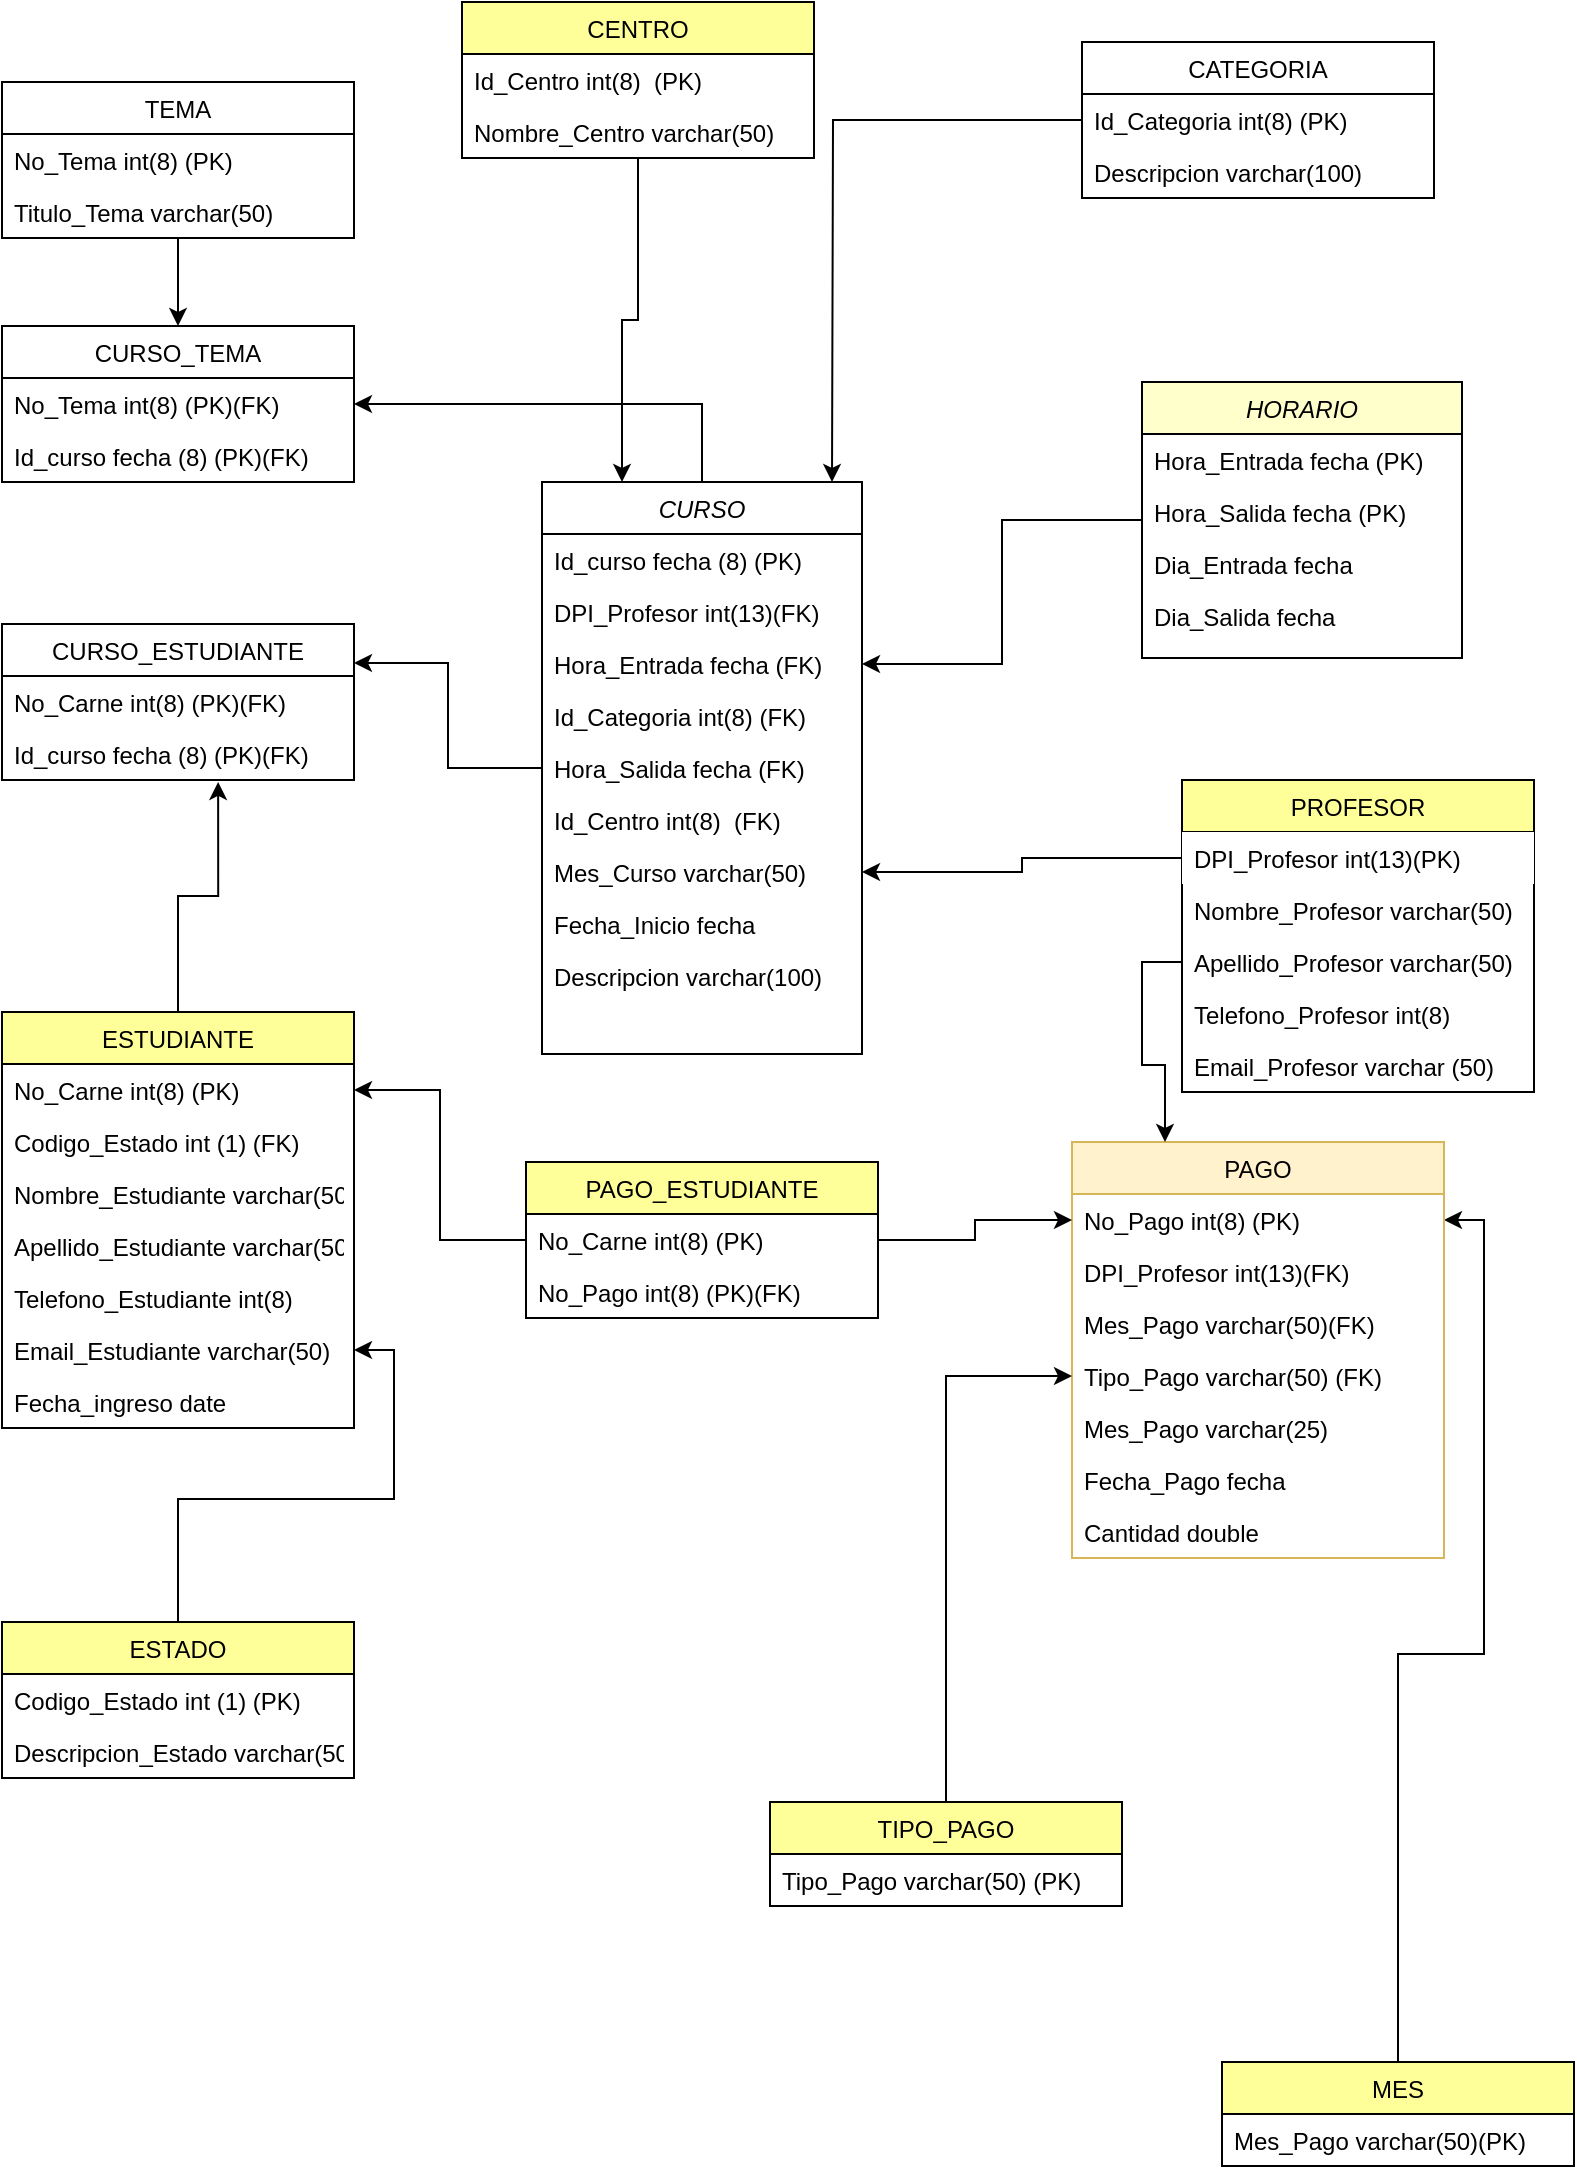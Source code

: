 <mxfile version="13.1.3" type="device"><diagram id="C5RBs43oDa-KdzZeNtuy" name="Page-1"><mxGraphModel dx="1038" dy="575" grid="1" gridSize="10" guides="1" tooltips="1" connect="1" arrows="1" fold="1" page="1" pageScale="1" pageWidth="827" pageHeight="1169" math="0" shadow="0"><root><mxCell id="WIyWlLk6GJQsqaUBKTNV-0"/><mxCell id="WIyWlLk6GJQsqaUBKTNV-1" parent="WIyWlLk6GJQsqaUBKTNV-0"/><mxCell id="M3o_9QvuT9rY6l137p_Y-1" style="edgeStyle=orthogonalEdgeStyle;rounded=0;orthogonalLoop=1;jettySize=auto;html=1;entryX=1;entryY=0.5;entryDx=0;entryDy=0;" parent="WIyWlLk6GJQsqaUBKTNV-1" source="wBYj8rHBzTGOZa2m5VuH-0" target="aIwTO0gA1lq2qAY9aOVe-8" edge="1"><mxGeometry relative="1" as="geometry"/></mxCell><mxCell id="M3o_9QvuT9rY6l137p_Y-36" style="edgeStyle=orthogonalEdgeStyle;rounded=0;orthogonalLoop=1;jettySize=auto;html=1;entryX=0.75;entryY=0;entryDx=0;entryDy=0;exitX=0;exitY=0.5;exitDx=0;exitDy=0;" parent="WIyWlLk6GJQsqaUBKTNV-1" source="aIwTO0gA1lq2qAY9aOVe-22" edge="1"><mxGeometry relative="1" as="geometry"><mxPoint x="595" y="99" as="sourcePoint"/><mxPoint x="445" y="280" as="targetPoint"/></mxGeometry></mxCell><mxCell id="M3o_9QvuT9rY6l137p_Y-42" style="edgeStyle=orthogonalEdgeStyle;rounded=0;orthogonalLoop=1;jettySize=auto;html=1;entryX=0.25;entryY=0;entryDx=0;entryDy=0;" parent="WIyWlLk6GJQsqaUBKTNV-1" source="aIwTO0gA1lq2qAY9aOVe-4" target="aIwTO0gA1lq2qAY9aOVe-16" edge="1"><mxGeometry relative="1" as="geometry"/></mxCell><mxCell id="aIwTO0gA1lq2qAY9aOVe-21" value="CATEGORIA" style="swimlane;fontStyle=0;childLayout=stackLayout;horizontal=1;startSize=26;fillColor=none;horizontalStack=0;resizeParent=1;resizeParentMax=0;resizeLast=0;collapsible=1;marginBottom=0;" parent="WIyWlLk6GJQsqaUBKTNV-1" vertex="1"><mxGeometry x="570" y="60" width="176" height="78" as="geometry"/></mxCell><mxCell id="aIwTO0gA1lq2qAY9aOVe-22" value="Id_Categoria int(8) (PK)" style="text;strokeColor=none;fillColor=none;align=left;verticalAlign=top;spacingLeft=4;spacingRight=4;overflow=hidden;rotatable=0;points=[[0,0.5],[1,0.5]];portConstraint=eastwest;" parent="aIwTO0gA1lq2qAY9aOVe-21" vertex="1"><mxGeometry y="26" width="176" height="26" as="geometry"/></mxCell><mxCell id="aIwTO0gA1lq2qAY9aOVe-23" value="Descripcion varchar(100)" style="text;strokeColor=none;fillColor=none;align=left;verticalAlign=top;spacingLeft=4;spacingRight=4;overflow=hidden;rotatable=0;points=[[0,0.5],[1,0.5]];portConstraint=eastwest;" parent="aIwTO0gA1lq2qAY9aOVe-21" vertex="1"><mxGeometry y="52" width="176" height="26" as="geometry"/></mxCell><mxCell id="aIwTO0gA1lq2qAY9aOVe-4" value="CENTRO" style="swimlane;fontStyle=0;childLayout=stackLayout;horizontal=1;startSize=26;fillColor=#FFFF99;horizontalStack=0;resizeParent=1;resizeParentMax=0;resizeLast=0;collapsible=1;marginBottom=0;" parent="WIyWlLk6GJQsqaUBKTNV-1" vertex="1"><mxGeometry x="260" y="40" width="176" height="78" as="geometry"/></mxCell><mxCell id="aIwTO0gA1lq2qAY9aOVe-5" value="Id_Centro int(8)  (PK)" style="text;strokeColor=none;fillColor=none;align=left;verticalAlign=top;spacingLeft=4;spacingRight=4;overflow=hidden;rotatable=0;points=[[0,0.5],[1,0.5]];portConstraint=eastwest;" parent="aIwTO0gA1lq2qAY9aOVe-4" vertex="1"><mxGeometry y="26" width="176" height="26" as="geometry"/></mxCell><mxCell id="aIwTO0gA1lq2qAY9aOVe-6" value="Nombre_Centro varchar(50)" style="text;strokeColor=none;fillColor=none;align=left;verticalAlign=top;spacingLeft=4;spacingRight=4;overflow=hidden;rotatable=0;points=[[0,0.5],[1,0.5]];portConstraint=eastwest;" parent="aIwTO0gA1lq2qAY9aOVe-4" vertex="1"><mxGeometry y="52" width="176" height="26" as="geometry"/></mxCell><mxCell id="aIwTO0gA1lq2qAY9aOVe-7" value="PAGO" style="swimlane;fontStyle=0;childLayout=stackLayout;horizontal=1;startSize=26;fillColor=#fff2cc;horizontalStack=0;resizeParent=1;resizeParentMax=0;resizeLast=0;collapsible=1;marginBottom=0;strokeColor=#d6b656;" parent="WIyWlLk6GJQsqaUBKTNV-1" vertex="1"><mxGeometry x="565" y="610" width="186" height="208" as="geometry"/></mxCell><mxCell id="aIwTO0gA1lq2qAY9aOVe-8" value="No_Pago int(8) (PK)" style="text;strokeColor=none;fillColor=none;align=left;verticalAlign=top;spacingLeft=4;spacingRight=4;overflow=hidden;rotatable=0;points=[[0,0.5],[1,0.5]];portConstraint=eastwest;" parent="aIwTO0gA1lq2qAY9aOVe-7" vertex="1"><mxGeometry y="26" width="186" height="26" as="geometry"/></mxCell><mxCell id="M3o_9QvuT9rY6l137p_Y-4" value="DPI_Profesor int(13)(FK)" style="text;strokeColor=none;fillColor=none;align=left;verticalAlign=top;spacingLeft=4;spacingRight=4;overflow=hidden;rotatable=0;points=[[0,0.5],[1,0.5]];portConstraint=eastwest;" parent="aIwTO0gA1lq2qAY9aOVe-7" vertex="1"><mxGeometry y="52" width="186" height="26" as="geometry"/></mxCell><mxCell id="M3o_9QvuT9rY6l137p_Y-0" value="Mes_Pago varchar(50)(FK)" style="text;strokeColor=none;fillColor=none;align=left;verticalAlign=top;spacingLeft=4;spacingRight=4;overflow=hidden;rotatable=0;points=[[0,0.5],[1,0.5]];portConstraint=eastwest;" parent="aIwTO0gA1lq2qAY9aOVe-7" vertex="1"><mxGeometry y="78" width="186" height="26" as="geometry"/></mxCell><mxCell id="M3o_9QvuT9rY6l137p_Y-2" value="Tipo_Pago varchar(50) (FK)" style="text;strokeColor=none;fillColor=none;align=left;verticalAlign=top;spacingLeft=4;spacingRight=4;overflow=hidden;rotatable=0;points=[[0,0.5],[1,0.5]];portConstraint=eastwest;" parent="aIwTO0gA1lq2qAY9aOVe-7" vertex="1"><mxGeometry y="104" width="186" height="26" as="geometry"/></mxCell><mxCell id="aIwTO0gA1lq2qAY9aOVe-9" value="Mes_Pago varchar(25)" style="text;strokeColor=none;fillColor=none;align=left;verticalAlign=top;spacingLeft=4;spacingRight=4;overflow=hidden;rotatable=0;points=[[0,0.5],[1,0.5]];portConstraint=eastwest;" parent="aIwTO0gA1lq2qAY9aOVe-7" vertex="1"><mxGeometry y="130" width="186" height="26" as="geometry"/></mxCell><mxCell id="aIwTO0gA1lq2qAY9aOVe-10" value="Fecha_Pago fecha" style="text;strokeColor=none;fillColor=none;align=left;verticalAlign=top;spacingLeft=4;spacingRight=4;overflow=hidden;rotatable=0;points=[[0,0.5],[1,0.5]];portConstraint=eastwest;" parent="aIwTO0gA1lq2qAY9aOVe-7" vertex="1"><mxGeometry y="156" width="186" height="26" as="geometry"/></mxCell><mxCell id="aIwTO0gA1lq2qAY9aOVe-11" value="Cantidad double" style="text;strokeColor=none;fillColor=none;align=left;verticalAlign=top;spacingLeft=4;spacingRight=4;overflow=hidden;rotatable=0;points=[[0,0.5],[1,0.5]];portConstraint=eastwest;" parent="aIwTO0gA1lq2qAY9aOVe-7" vertex="1"><mxGeometry y="182" width="186" height="26" as="geometry"/></mxCell><mxCell id="M3o_9QvuT9rY6l137p_Y-27" style="edgeStyle=orthogonalEdgeStyle;rounded=0;orthogonalLoop=1;jettySize=auto;html=1;entryX=1;entryY=0.5;entryDx=0;entryDy=0;" parent="WIyWlLk6GJQsqaUBKTNV-1" source="zkfFHV4jXpPFQw0GAbJ--0" target="M3o_9QvuT9rY6l137p_Y-25" edge="1"><mxGeometry relative="1" as="geometry"/></mxCell><mxCell id="M3o_9QvuT9rY6l137p_Y-24" style="edgeStyle=orthogonalEdgeStyle;rounded=0;orthogonalLoop=1;jettySize=auto;html=1;entryX=0.614;entryY=1.038;entryDx=0;entryDy=0;entryPerimeter=0;" parent="WIyWlLk6GJQsqaUBKTNV-1" source="aIwTO0gA1lq2qAY9aOVe-24" target="X56nxPEB6vt_AqjzPzre-3" edge="1"><mxGeometry relative="1" as="geometry"/></mxCell><mxCell id="M3o_9QvuT9rY6l137p_Y-18" style="edgeStyle=orthogonalEdgeStyle;rounded=0;orthogonalLoop=1;jettySize=auto;html=1;" parent="WIyWlLk6GJQsqaUBKTNV-1" source="wBYj8rHBzTGOZa2m5VuH-3" target="M3o_9QvuT9rY6l137p_Y-2" edge="1"><mxGeometry relative="1" as="geometry"/></mxCell><mxCell id="aIwTO0gA1lq2qAY9aOVe-30" value="PROFESOR" style="swimlane;fontStyle=0;childLayout=stackLayout;horizontal=1;startSize=26;fillColor=#FFFF99;horizontalStack=0;resizeParent=1;resizeParentMax=0;resizeLast=0;collapsible=1;marginBottom=0;" parent="WIyWlLk6GJQsqaUBKTNV-1" vertex="1"><mxGeometry x="620" y="429" width="176" height="156" as="geometry"/></mxCell><mxCell id="M3o_9QvuT9rY6l137p_Y-20" value="DPI_Profesor int(13)(PK)" style="text;strokeColor=none;fillColor=#FFFFFF;align=left;verticalAlign=top;spacingLeft=4;spacingRight=4;overflow=hidden;rotatable=0;points=[[0,0.5],[1,0.5]];portConstraint=eastwest;" parent="aIwTO0gA1lq2qAY9aOVe-30" vertex="1"><mxGeometry y="26" width="176" height="26" as="geometry"/></mxCell><mxCell id="aIwTO0gA1lq2qAY9aOVe-32" value="Nombre_Profesor varchar(50)" style="text;strokeColor=none;fillColor=none;align=left;verticalAlign=top;spacingLeft=4;spacingRight=4;overflow=hidden;rotatable=0;points=[[0,0.5],[1,0.5]];portConstraint=eastwest;" parent="aIwTO0gA1lq2qAY9aOVe-30" vertex="1"><mxGeometry y="52" width="176" height="26" as="geometry"/></mxCell><mxCell id="aIwTO0gA1lq2qAY9aOVe-33" value="Apellido_Profesor varchar(50)" style="text;strokeColor=none;fillColor=none;align=left;verticalAlign=top;spacingLeft=4;spacingRight=4;overflow=hidden;rotatable=0;points=[[0,0.5],[1,0.5]];portConstraint=eastwest;" parent="aIwTO0gA1lq2qAY9aOVe-30" vertex="1"><mxGeometry y="78" width="176" height="26" as="geometry"/></mxCell><mxCell id="aIwTO0gA1lq2qAY9aOVe-34" value="Telefono_Profesor int(8)" style="text;strokeColor=none;fillColor=none;align=left;verticalAlign=top;spacingLeft=4;spacingRight=4;overflow=hidden;rotatable=0;points=[[0,0.5],[1,0.5]];portConstraint=eastwest;" parent="aIwTO0gA1lq2qAY9aOVe-30" vertex="1"><mxGeometry y="104" width="176" height="26" as="geometry"/></mxCell><mxCell id="aIwTO0gA1lq2qAY9aOVe-35" value="Email_Profesor varchar (50)" style="text;strokeColor=none;fillColor=none;align=left;verticalAlign=top;spacingLeft=4;spacingRight=4;overflow=hidden;rotatable=0;points=[[0,0.5],[1,0.5]];portConstraint=eastwest;" parent="aIwTO0gA1lq2qAY9aOVe-30" vertex="1"><mxGeometry y="130" width="176" height="26" as="geometry"/></mxCell><mxCell id="M3o_9QvuT9rY6l137p_Y-33" style="edgeStyle=orthogonalEdgeStyle;rounded=0;orthogonalLoop=1;jettySize=auto;html=1;entryX=1;entryY=0.5;entryDx=0;entryDy=0;" parent="WIyWlLk6GJQsqaUBKTNV-1" source="aIwTO0gA1lq2qAY9aOVe-16" target="aIwTO0gA1lq2qAY9aOVe-14" edge="1"><mxGeometry relative="1" as="geometry"/></mxCell><mxCell id="X56nxPEB6vt_AqjzPzre-6" style="edgeStyle=orthogonalEdgeStyle;rounded=0;orthogonalLoop=1;jettySize=auto;html=1;entryX=1;entryY=0.25;entryDx=0;entryDy=0;" parent="WIyWlLk6GJQsqaUBKTNV-1" source="aIwTO0gA1lq2qAY9aOVe-16" target="X56nxPEB6vt_AqjzPzre-0" edge="1"><mxGeometry relative="1" as="geometry"/></mxCell><mxCell id="aIwTO0gA1lq2qAY9aOVe-16" value="CURSO" style="swimlane;fontStyle=2;align=center;verticalAlign=top;childLayout=stackLayout;horizontal=1;startSize=26;horizontalStack=0;resizeParent=1;resizeLast=0;collapsible=1;marginBottom=0;rounded=0;shadow=0;strokeWidth=1;" parent="WIyWlLk6GJQsqaUBKTNV-1" vertex="1"><mxGeometry x="300" y="280" width="160" height="286" as="geometry"><mxRectangle x="230" y="140" width="160" height="26" as="alternateBounds"/></mxGeometry></mxCell><mxCell id="aIwTO0gA1lq2qAY9aOVe-17" value="Id_curso fecha (8) (PK)" style="text;align=left;verticalAlign=top;spacingLeft=4;spacingRight=4;overflow=hidden;rotatable=0;points=[[0,0.5],[1,0.5]];portConstraint=eastwest;" parent="aIwTO0gA1lq2qAY9aOVe-16" vertex="1"><mxGeometry y="26" width="160" height="26" as="geometry"/></mxCell><mxCell id="aIwTO0gA1lq2qAY9aOVe-31" value="DPI_Profesor int(13)(FK)" style="text;strokeColor=none;fillColor=none;align=left;verticalAlign=top;spacingLeft=4;spacingRight=4;overflow=hidden;rotatable=0;points=[[0,0.5],[1,0.5]];portConstraint=eastwest;" parent="aIwTO0gA1lq2qAY9aOVe-16" vertex="1"><mxGeometry y="52" width="160" height="26" as="geometry"/></mxCell><mxCell id="M3o_9QvuT9rY6l137p_Y-25" value="Hora_Entrada fecha (FK)" style="text;align=left;verticalAlign=top;spacingLeft=4;spacingRight=4;overflow=hidden;rotatable=0;points=[[0,0.5],[1,0.5]];portConstraint=eastwest;" parent="aIwTO0gA1lq2qAY9aOVe-16" vertex="1"><mxGeometry y="78" width="160" height="26" as="geometry"/></mxCell><mxCell id="M3o_9QvuT9rY6l137p_Y-35" value="Id_Categoria int(8) (FK)" style="text;strokeColor=none;fillColor=none;align=left;verticalAlign=top;spacingLeft=4;spacingRight=4;overflow=hidden;rotatable=0;points=[[0,0.5],[1,0.5]];portConstraint=eastwest;" parent="aIwTO0gA1lq2qAY9aOVe-16" vertex="1"><mxGeometry y="104" width="160" height="26" as="geometry"/></mxCell><mxCell id="M3o_9QvuT9rY6l137p_Y-26" value="Hora_Salida fecha (FK)" style="text;align=left;verticalAlign=top;spacingLeft=4;spacingRight=4;overflow=hidden;rotatable=0;points=[[0,0.5],[1,0.5]];portConstraint=eastwest;rounded=0;shadow=0;html=0;" parent="aIwTO0gA1lq2qAY9aOVe-16" vertex="1"><mxGeometry y="130" width="160" height="26" as="geometry"/></mxCell><mxCell id="M3o_9QvuT9rY6l137p_Y-37" value="Id_Centro int(8)  (FK)" style="text;strokeColor=none;fillColor=none;align=left;verticalAlign=top;spacingLeft=4;spacingRight=4;overflow=hidden;rotatable=0;points=[[0,0.5],[1,0.5]];portConstraint=eastwest;" parent="aIwTO0gA1lq2qAY9aOVe-16" vertex="1"><mxGeometry y="156" width="160" height="26" as="geometry"/></mxCell><mxCell id="aIwTO0gA1lq2qAY9aOVe-18" value="Mes_Curso varchar(50)" style="text;align=left;verticalAlign=top;spacingLeft=4;spacingRight=4;overflow=hidden;rotatable=0;points=[[0,0.5],[1,0.5]];portConstraint=eastwest;rounded=0;shadow=0;html=0;" parent="aIwTO0gA1lq2qAY9aOVe-16" vertex="1"><mxGeometry y="182" width="160" height="26" as="geometry"/></mxCell><mxCell id="aIwTO0gA1lq2qAY9aOVe-19" value="Fecha_Inicio fecha " style="text;align=left;verticalAlign=top;spacingLeft=4;spacingRight=4;overflow=hidden;rotatable=0;points=[[0,0.5],[1,0.5]];portConstraint=eastwest;rounded=0;shadow=0;html=0;" parent="aIwTO0gA1lq2qAY9aOVe-16" vertex="1"><mxGeometry y="208" width="160" height="26" as="geometry"/></mxCell><mxCell id="aIwTO0gA1lq2qAY9aOVe-20" value="Descripcion varchar(100)" style="text;align=left;verticalAlign=top;spacingLeft=4;spacingRight=4;overflow=hidden;rotatable=0;points=[[0,0.5],[1,0.5]];portConstraint=eastwest;" parent="aIwTO0gA1lq2qAY9aOVe-16" vertex="1"><mxGeometry y="234" width="160" height="26" as="geometry"/></mxCell><mxCell id="zkfFHV4jXpPFQw0GAbJ--0" value="HORARIO" style="swimlane;fontStyle=2;align=center;verticalAlign=top;childLayout=stackLayout;horizontal=1;startSize=26;horizontalStack=0;resizeParent=1;resizeLast=0;collapsible=1;marginBottom=0;rounded=0;shadow=0;strokeWidth=1;fillColor=#FFFFCC;" parent="WIyWlLk6GJQsqaUBKTNV-1" vertex="1"><mxGeometry x="600" y="230" width="160" height="138" as="geometry"><mxRectangle x="230" y="140" width="160" height="26" as="alternateBounds"/></mxGeometry></mxCell><mxCell id="zkfFHV4jXpPFQw0GAbJ--1" value="Hora_Entrada fecha (PK)" style="text;align=left;verticalAlign=top;spacingLeft=4;spacingRight=4;overflow=hidden;rotatable=0;points=[[0,0.5],[1,0.5]];portConstraint=eastwest;" parent="zkfFHV4jXpPFQw0GAbJ--0" vertex="1"><mxGeometry y="26" width="160" height="26" as="geometry"/></mxCell><mxCell id="zkfFHV4jXpPFQw0GAbJ--2" value="Hora_Salida fecha (PK)" style="text;align=left;verticalAlign=top;spacingLeft=4;spacingRight=4;overflow=hidden;rotatable=0;points=[[0,0.5],[1,0.5]];portConstraint=eastwest;rounded=0;shadow=0;html=0;" parent="zkfFHV4jXpPFQw0GAbJ--0" vertex="1"><mxGeometry y="52" width="160" height="26" as="geometry"/></mxCell><mxCell id="zkfFHV4jXpPFQw0GAbJ--3" value="Dia_Entrada fecha " style="text;align=left;verticalAlign=top;spacingLeft=4;spacingRight=4;overflow=hidden;rotatable=0;points=[[0,0.5],[1,0.5]];portConstraint=eastwest;rounded=0;shadow=0;html=0;" parent="zkfFHV4jXpPFQw0GAbJ--0" vertex="1"><mxGeometry y="78" width="160" height="26" as="geometry"/></mxCell><mxCell id="zkfFHV4jXpPFQw0GAbJ--5" value="Dia_Salida fecha" style="text;align=left;verticalAlign=top;spacingLeft=4;spacingRight=4;overflow=hidden;rotatable=0;points=[[0,0.5],[1,0.5]];portConstraint=eastwest;" parent="zkfFHV4jXpPFQw0GAbJ--0" vertex="1"><mxGeometry y="104" width="160" height="26" as="geometry"/></mxCell><mxCell id="aIwTO0gA1lq2qAY9aOVe-13" value="CURSO_TEMA" style="swimlane;fontStyle=0;childLayout=stackLayout;horizontal=1;startSize=26;fillColor=#FFFFFF;horizontalStack=0;resizeParent=1;resizeParentMax=0;resizeLast=0;collapsible=1;marginBottom=0;" parent="WIyWlLk6GJQsqaUBKTNV-1" vertex="1"><mxGeometry x="30" y="202" width="176" height="78" as="geometry"/></mxCell><mxCell id="aIwTO0gA1lq2qAY9aOVe-14" value="No_Tema int(8) (PK)(FK)" style="text;strokeColor=none;fillColor=none;align=left;verticalAlign=top;spacingLeft=4;spacingRight=4;overflow=hidden;rotatable=0;points=[[0,0.5],[1,0.5]];portConstraint=eastwest;" parent="aIwTO0gA1lq2qAY9aOVe-13" vertex="1"><mxGeometry y="26" width="176" height="26" as="geometry"/></mxCell><mxCell id="aIwTO0gA1lq2qAY9aOVe-15" value="Id_curso fecha (8) (PK)(FK)" style="text;strokeColor=none;fillColor=none;align=left;verticalAlign=top;spacingLeft=4;spacingRight=4;overflow=hidden;rotatable=0;points=[[0,0.5],[1,0.5]];portConstraint=eastwest;" parent="aIwTO0gA1lq2qAY9aOVe-13" vertex="1"><mxGeometry y="52" width="176" height="26" as="geometry"/></mxCell><mxCell id="X56nxPEB6vt_AqjzPzre-0" value="CURSO_ESTUDIANTE" style="swimlane;fontStyle=0;childLayout=stackLayout;horizontal=1;startSize=26;fillColor=#FFFFFF;horizontalStack=0;resizeParent=1;resizeParentMax=0;resizeLast=0;collapsible=1;marginBottom=0;" parent="WIyWlLk6GJQsqaUBKTNV-1" vertex="1"><mxGeometry x="30" y="351" width="176" height="78" as="geometry"/></mxCell><mxCell id="X56nxPEB6vt_AqjzPzre-1" value="No_Carne int(8) (PK)(FK)" style="text;strokeColor=none;fillColor=none;align=left;verticalAlign=top;spacingLeft=4;spacingRight=4;overflow=hidden;rotatable=0;points=[[0,0.5],[1,0.5]];portConstraint=eastwest;" parent="X56nxPEB6vt_AqjzPzre-0" vertex="1"><mxGeometry y="26" width="176" height="26" as="geometry"/></mxCell><mxCell id="X56nxPEB6vt_AqjzPzre-3" value="Id_curso fecha (8) (PK)(FK)" style="text;strokeColor=none;fillColor=none;align=left;verticalAlign=top;spacingLeft=4;spacingRight=4;overflow=hidden;rotatable=0;points=[[0,0.5],[1,0.5]];portConstraint=eastwest;" parent="X56nxPEB6vt_AqjzPzre-0" vertex="1"><mxGeometry y="52" width="176" height="26" as="geometry"/></mxCell><mxCell id="wBYj8rHBzTGOZa2m5VuH-0" value="MES" style="swimlane;fontStyle=0;childLayout=stackLayout;horizontal=1;startSize=26;fillColor=#FFFF99;horizontalStack=0;resizeParent=1;resizeParentMax=0;resizeLast=0;collapsible=1;marginBottom=0;" parent="WIyWlLk6GJQsqaUBKTNV-1" vertex="1"><mxGeometry x="640" y="1070" width="176" height="52" as="geometry"/></mxCell><mxCell id="wBYj8rHBzTGOZa2m5VuH-1" value="Mes_Pago varchar(50)(PK)" style="text;strokeColor=none;fillColor=none;align=left;verticalAlign=top;spacingLeft=4;spacingRight=4;overflow=hidden;rotatable=0;points=[[0,0.5],[1,0.5]];portConstraint=eastwest;" parent="wBYj8rHBzTGOZa2m5VuH-0" vertex="1"><mxGeometry y="26" width="176" height="26" as="geometry"/></mxCell><mxCell id="wBYj8rHBzTGOZa2m5VuH-3" value="TIPO_PAGO" style="swimlane;fontStyle=0;childLayout=stackLayout;horizontal=1;startSize=26;fillColor=#FFFF99;horizontalStack=0;resizeParent=1;resizeParentMax=0;resizeLast=0;collapsible=1;marginBottom=0;" parent="WIyWlLk6GJQsqaUBKTNV-1" vertex="1"><mxGeometry x="414" y="940" width="176" height="52" as="geometry"/></mxCell><mxCell id="wBYj8rHBzTGOZa2m5VuH-4" value="Tipo_Pago varchar(50) (PK)" style="text;strokeColor=none;fillColor=none;align=left;verticalAlign=top;spacingLeft=4;spacingRight=4;overflow=hidden;rotatable=0;points=[[0,0.5],[1,0.5]];portConstraint=eastwest;" parent="wBYj8rHBzTGOZa2m5VuH-3" vertex="1"><mxGeometry y="26" width="176" height="26" as="geometry"/></mxCell><mxCell id="M3o_9QvuT9rY6l137p_Y-21" style="edgeStyle=orthogonalEdgeStyle;rounded=0;orthogonalLoop=1;jettySize=auto;html=1;" parent="WIyWlLk6GJQsqaUBKTNV-1" source="M3o_9QvuT9rY6l137p_Y-20" target="aIwTO0gA1lq2qAY9aOVe-18" edge="1"><mxGeometry relative="1" as="geometry"/></mxCell><mxCell id="M3o_9QvuT9rY6l137p_Y-22" style="edgeStyle=orthogonalEdgeStyle;rounded=0;orthogonalLoop=1;jettySize=auto;html=1;entryX=0.25;entryY=0;entryDx=0;entryDy=0;" parent="WIyWlLk6GJQsqaUBKTNV-1" source="aIwTO0gA1lq2qAY9aOVe-33" target="aIwTO0gA1lq2qAY9aOVe-7" edge="1"><mxGeometry relative="1" as="geometry"/></mxCell><mxCell id="M3o_9QvuT9rY6l137p_Y-34" style="edgeStyle=orthogonalEdgeStyle;rounded=0;orthogonalLoop=1;jettySize=auto;html=1;" parent="WIyWlLk6GJQsqaUBKTNV-1" source="M3o_9QvuT9rY6l137p_Y-28" target="aIwTO0gA1lq2qAY9aOVe-13" edge="1"><mxGeometry relative="1" as="geometry"/></mxCell><mxCell id="M3o_9QvuT9rY6l137p_Y-28" value="TEMA" style="swimlane;fontStyle=0;childLayout=stackLayout;horizontal=1;startSize=26;fillColor=none;horizontalStack=0;resizeParent=1;resizeParentMax=0;resizeLast=0;collapsible=1;marginBottom=0;" parent="WIyWlLk6GJQsqaUBKTNV-1" vertex="1"><mxGeometry x="30" y="80" width="176" height="78" as="geometry"/></mxCell><mxCell id="M3o_9QvuT9rY6l137p_Y-29" value="No_Tema int(8) (PK)" style="text;strokeColor=none;fillColor=none;align=left;verticalAlign=top;spacingLeft=4;spacingRight=4;overflow=hidden;rotatable=0;points=[[0,0.5],[1,0.5]];portConstraint=eastwest;" parent="M3o_9QvuT9rY6l137p_Y-28" vertex="1"><mxGeometry y="26" width="176" height="26" as="geometry"/></mxCell><mxCell id="M3o_9QvuT9rY6l137p_Y-30" value="Titulo_Tema varchar(50)" style="text;strokeColor=none;fillColor=none;align=left;verticalAlign=top;spacingLeft=4;spacingRight=4;overflow=hidden;rotatable=0;points=[[0,0.5],[1,0.5]];portConstraint=eastwest;" parent="M3o_9QvuT9rY6l137p_Y-28" vertex="1"><mxGeometry y="52" width="176" height="26" as="geometry"/></mxCell><mxCell id="6Tk_ekDzE1rH2SPppzAF-4" style="edgeStyle=orthogonalEdgeStyle;rounded=0;orthogonalLoop=1;jettySize=auto;html=1;entryX=1;entryY=0.5;entryDx=0;entryDy=0;" parent="WIyWlLk6GJQsqaUBKTNV-1" source="6Tk_ekDzE1rH2SPppzAF-0" target="aIwTO0gA1lq2qAY9aOVe-29" edge="1"><mxGeometry relative="1" as="geometry"/></mxCell><mxCell id="6Tk_ekDzE1rH2SPppzAF-0" value="ESTADO" style="swimlane;fontStyle=0;childLayout=stackLayout;horizontal=1;startSize=26;fillColor=#FFFF99;horizontalStack=0;resizeParent=1;resizeParentMax=0;resizeLast=0;collapsible=1;marginBottom=0;" parent="WIyWlLk6GJQsqaUBKTNV-1" vertex="1"><mxGeometry x="30" y="850" width="176" height="78" as="geometry"/></mxCell><mxCell id="6Tk_ekDzE1rH2SPppzAF-1" value="Codigo_Estado int (1) (PK)" style="text;strokeColor=none;fillColor=none;align=left;verticalAlign=top;spacingLeft=4;spacingRight=4;overflow=hidden;rotatable=0;points=[[0,0.5],[1,0.5]];portConstraint=eastwest;" parent="6Tk_ekDzE1rH2SPppzAF-0" vertex="1"><mxGeometry y="26" width="176" height="26" as="geometry"/></mxCell><mxCell id="6Tk_ekDzE1rH2SPppzAF-2" value="Descripcion_Estado varchar(50)" style="text;strokeColor=none;fillColor=none;align=left;verticalAlign=top;spacingLeft=4;spacingRight=4;overflow=hidden;rotatable=0;points=[[0,0.5],[1,0.5]];portConstraint=eastwest;" parent="6Tk_ekDzE1rH2SPppzAF-0" vertex="1"><mxGeometry y="52" width="176" height="26" as="geometry"/></mxCell><mxCell id="aIwTO0gA1lq2qAY9aOVe-24" value="ESTUDIANTE" style="swimlane;fontStyle=0;childLayout=stackLayout;horizontal=1;startSize=26;fillColor=#FFFF99;horizontalStack=0;resizeParent=1;resizeParentMax=0;resizeLast=0;collapsible=1;marginBottom=0;" parent="WIyWlLk6GJQsqaUBKTNV-1" vertex="1"><mxGeometry x="30" y="545" width="176" height="208" as="geometry"/></mxCell><mxCell id="aIwTO0gA1lq2qAY9aOVe-25" value="No_Carne int(8) (PK)" style="text;strokeColor=none;fillColor=none;align=left;verticalAlign=top;spacingLeft=4;spacingRight=4;overflow=hidden;rotatable=0;points=[[0,0.5],[1,0.5]];portConstraint=eastwest;" parent="aIwTO0gA1lq2qAY9aOVe-24" vertex="1"><mxGeometry y="26" width="176" height="26" as="geometry"/></mxCell><mxCell id="6Tk_ekDzE1rH2SPppzAF-3" value="Codigo_Estado int (1) (FK)" style="text;strokeColor=none;fillColor=none;align=left;verticalAlign=top;spacingLeft=4;spacingRight=4;overflow=hidden;rotatable=0;points=[[0,0.5],[1,0.5]];portConstraint=eastwest;" parent="aIwTO0gA1lq2qAY9aOVe-24" vertex="1"><mxGeometry y="52" width="176" height="26" as="geometry"/></mxCell><mxCell id="aIwTO0gA1lq2qAY9aOVe-26" value="Nombre_Estudiante varchar(50)" style="text;strokeColor=none;fillColor=none;align=left;verticalAlign=top;spacingLeft=4;spacingRight=4;overflow=hidden;rotatable=0;points=[[0,0.5],[1,0.5]];portConstraint=eastwest;" parent="aIwTO0gA1lq2qAY9aOVe-24" vertex="1"><mxGeometry y="78" width="176" height="26" as="geometry"/></mxCell><mxCell id="aIwTO0gA1lq2qAY9aOVe-27" value="Apellido_Estudiante varchar(50)" style="text;strokeColor=none;fillColor=none;align=left;verticalAlign=top;spacingLeft=4;spacingRight=4;overflow=hidden;rotatable=0;points=[[0,0.5],[1,0.5]];portConstraint=eastwest;" parent="aIwTO0gA1lq2qAY9aOVe-24" vertex="1"><mxGeometry y="104" width="176" height="26" as="geometry"/></mxCell><mxCell id="aIwTO0gA1lq2qAY9aOVe-28" value="Telefono_Estudiante int(8)" style="text;strokeColor=none;fillColor=none;align=left;verticalAlign=top;spacingLeft=4;spacingRight=4;overflow=hidden;rotatable=0;points=[[0,0.5],[1,0.5]];portConstraint=eastwest;" parent="aIwTO0gA1lq2qAY9aOVe-24" vertex="1"><mxGeometry y="130" width="176" height="26" as="geometry"/></mxCell><mxCell id="aIwTO0gA1lq2qAY9aOVe-29" value="Email_Estudiante varchar(50)" style="text;strokeColor=none;fillColor=none;align=left;verticalAlign=top;spacingLeft=4;spacingRight=4;overflow=hidden;rotatable=0;points=[[0,0.5],[1,0.5]];portConstraint=eastwest;" parent="aIwTO0gA1lq2qAY9aOVe-24" vertex="1"><mxGeometry y="156" width="176" height="26" as="geometry"/></mxCell><mxCell id="o8OjSlt2WcbtPitiHewv-0" value="Fecha_ingreso date" style="text;strokeColor=none;fillColor=none;align=left;verticalAlign=top;spacingLeft=4;spacingRight=4;overflow=hidden;rotatable=0;points=[[0,0.5],[1,0.5]];portConstraint=eastwest;" parent="aIwTO0gA1lq2qAY9aOVe-24" vertex="1"><mxGeometry y="182" width="176" height="26" as="geometry"/></mxCell><mxCell id="YA4iRiJDbTzHItyJaToP-4" style="edgeStyle=orthogonalEdgeStyle;rounded=0;orthogonalLoop=1;jettySize=auto;html=1;entryX=0;entryY=0.5;entryDx=0;entryDy=0;" edge="1" parent="WIyWlLk6GJQsqaUBKTNV-1" source="YA4iRiJDbTzHItyJaToP-0" target="aIwTO0gA1lq2qAY9aOVe-8"><mxGeometry relative="1" as="geometry"/></mxCell><mxCell id="YA4iRiJDbTzHItyJaToP-0" value="PAGO_ESTUDIANTE" style="swimlane;fontStyle=0;childLayout=stackLayout;horizontal=1;startSize=26;fillColor=#FFFF99;horizontalStack=0;resizeParent=1;resizeParentMax=0;resizeLast=0;collapsible=1;marginBottom=0;" vertex="1" parent="WIyWlLk6GJQsqaUBKTNV-1"><mxGeometry x="292" y="620" width="176" height="78" as="geometry"/></mxCell><mxCell id="YA4iRiJDbTzHItyJaToP-1" value="No_Carne int(8) (PK)" style="text;strokeColor=none;fillColor=none;align=left;verticalAlign=top;spacingLeft=4;spacingRight=4;overflow=hidden;rotatable=0;points=[[0,0.5],[1,0.5]];portConstraint=eastwest;" vertex="1" parent="YA4iRiJDbTzHItyJaToP-0"><mxGeometry y="26" width="176" height="26" as="geometry"/></mxCell><mxCell id="YA4iRiJDbTzHItyJaToP-2" value="No_Pago int(8) (PK)(FK)" style="text;strokeColor=none;fillColor=none;align=left;verticalAlign=top;spacingLeft=4;spacingRight=4;overflow=hidden;rotatable=0;points=[[0,0.5],[1,0.5]];portConstraint=eastwest;" vertex="1" parent="YA4iRiJDbTzHItyJaToP-0"><mxGeometry y="52" width="176" height="26" as="geometry"/></mxCell><mxCell id="YA4iRiJDbTzHItyJaToP-3" style="edgeStyle=orthogonalEdgeStyle;rounded=0;orthogonalLoop=1;jettySize=auto;html=1;" edge="1" parent="WIyWlLk6GJQsqaUBKTNV-1" source="YA4iRiJDbTzHItyJaToP-1" target="aIwTO0gA1lq2qAY9aOVe-25"><mxGeometry relative="1" as="geometry"/></mxCell></root></mxGraphModel></diagram></mxfile>